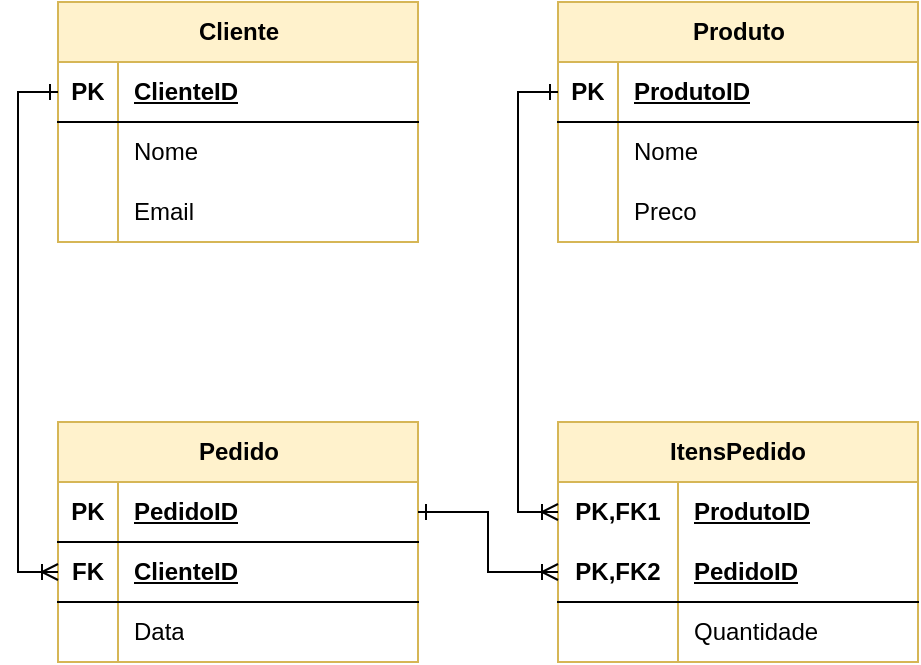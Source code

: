<mxfile>
    <diagram name="Página-1" id="n_l1Ggr2vIh7Ok4EgeMI">
        <mxGraphModel dx="834" dy="491" grid="1" gridSize="10" guides="1" tooltips="1" connect="1" arrows="1" fold="1" page="1" pageScale="1" pageWidth="827" pageHeight="1169" math="0" shadow="0">
            <root>
                <mxCell id="0"/>
                <mxCell id="1" parent="0"/>
                <mxCell id="xR6i2Gdt4_DyGRxgI3J--1" value="&lt;font color=&quot;#000000&quot;&gt;Cliente&lt;/font&gt;" style="shape=table;startSize=30;container=1;collapsible=1;childLayout=tableLayout;fixedRows=1;rowLines=0;fontStyle=1;align=center;resizeLast=1;html=1;fillColor=#fff2cc;strokeColor=#d6b656;" parent="1" vertex="1">
                    <mxGeometry x="120" y="70" width="180" height="120" as="geometry"/>
                </mxCell>
                <mxCell id="xR6i2Gdt4_DyGRxgI3J--2" value="" style="shape=tableRow;horizontal=0;startSize=0;swimlaneHead=0;swimlaneBody=0;fillColor=none;collapsible=0;dropTarget=0;points=[[0,0.5],[1,0.5]];portConstraint=eastwest;top=0;left=0;right=0;bottom=1;" parent="xR6i2Gdt4_DyGRxgI3J--1" vertex="1">
                    <mxGeometry y="30" width="180" height="30" as="geometry"/>
                </mxCell>
                <mxCell id="xR6i2Gdt4_DyGRxgI3J--3" value="PK" style="shape=partialRectangle;connectable=0;fillColor=none;top=0;left=0;bottom=0;right=0;fontStyle=1;overflow=hidden;whiteSpace=wrap;html=1;" parent="xR6i2Gdt4_DyGRxgI3J--2" vertex="1">
                    <mxGeometry width="30" height="30" as="geometry">
                        <mxRectangle width="30" height="30" as="alternateBounds"/>
                    </mxGeometry>
                </mxCell>
                <mxCell id="xR6i2Gdt4_DyGRxgI3J--4" value="ClienteID" style="shape=partialRectangle;connectable=0;fillColor=none;top=0;left=0;bottom=0;right=0;align=left;spacingLeft=6;fontStyle=5;overflow=hidden;whiteSpace=wrap;html=1;" parent="xR6i2Gdt4_DyGRxgI3J--2" vertex="1">
                    <mxGeometry x="30" width="150" height="30" as="geometry">
                        <mxRectangle width="150" height="30" as="alternateBounds"/>
                    </mxGeometry>
                </mxCell>
                <mxCell id="xR6i2Gdt4_DyGRxgI3J--5" value="" style="shape=tableRow;horizontal=0;startSize=0;swimlaneHead=0;swimlaneBody=0;fillColor=none;collapsible=0;dropTarget=0;points=[[0,0.5],[1,0.5]];portConstraint=eastwest;top=0;left=0;right=0;bottom=0;" parent="xR6i2Gdt4_DyGRxgI3J--1" vertex="1">
                    <mxGeometry y="60" width="180" height="30" as="geometry"/>
                </mxCell>
                <mxCell id="xR6i2Gdt4_DyGRxgI3J--6" value="" style="shape=partialRectangle;connectable=0;fillColor=none;top=0;left=0;bottom=0;right=0;editable=1;overflow=hidden;whiteSpace=wrap;html=1;" parent="xR6i2Gdt4_DyGRxgI3J--5" vertex="1">
                    <mxGeometry width="30" height="30" as="geometry">
                        <mxRectangle width="30" height="30" as="alternateBounds"/>
                    </mxGeometry>
                </mxCell>
                <mxCell id="xR6i2Gdt4_DyGRxgI3J--7" value="Nome" style="shape=partialRectangle;connectable=0;fillColor=none;top=0;left=0;bottom=0;right=0;align=left;spacingLeft=6;overflow=hidden;whiteSpace=wrap;html=1;" parent="xR6i2Gdt4_DyGRxgI3J--5" vertex="1">
                    <mxGeometry x="30" width="150" height="30" as="geometry">
                        <mxRectangle width="150" height="30" as="alternateBounds"/>
                    </mxGeometry>
                </mxCell>
                <mxCell id="xR6i2Gdt4_DyGRxgI3J--8" value="" style="shape=tableRow;horizontal=0;startSize=0;swimlaneHead=0;swimlaneBody=0;fillColor=none;collapsible=0;dropTarget=0;points=[[0,0.5],[1,0.5]];portConstraint=eastwest;top=0;left=0;right=0;bottom=0;" parent="xR6i2Gdt4_DyGRxgI3J--1" vertex="1">
                    <mxGeometry y="90" width="180" height="30" as="geometry"/>
                </mxCell>
                <mxCell id="xR6i2Gdt4_DyGRxgI3J--9" value="" style="shape=partialRectangle;connectable=0;fillColor=none;top=0;left=0;bottom=0;right=0;editable=1;overflow=hidden;whiteSpace=wrap;html=1;" parent="xR6i2Gdt4_DyGRxgI3J--8" vertex="1">
                    <mxGeometry width="30" height="30" as="geometry">
                        <mxRectangle width="30" height="30" as="alternateBounds"/>
                    </mxGeometry>
                </mxCell>
                <mxCell id="xR6i2Gdt4_DyGRxgI3J--10" value="Email" style="shape=partialRectangle;connectable=0;fillColor=none;top=0;left=0;bottom=0;right=0;align=left;spacingLeft=6;overflow=hidden;whiteSpace=wrap;html=1;" parent="xR6i2Gdt4_DyGRxgI3J--8" vertex="1">
                    <mxGeometry x="30" width="150" height="30" as="geometry">
                        <mxRectangle width="150" height="30" as="alternateBounds"/>
                    </mxGeometry>
                </mxCell>
                <mxCell id="xR6i2Gdt4_DyGRxgI3J--17" value="&lt;font color=&quot;#000000&quot;&gt;Produto&lt;/font&gt;" style="shape=table;startSize=30;container=1;collapsible=1;childLayout=tableLayout;fixedRows=1;rowLines=0;fontStyle=1;align=center;resizeLast=1;html=1;fillColor=#fff2cc;strokeColor=#d6b656;" parent="1" vertex="1">
                    <mxGeometry x="370" y="70" width="180" height="120" as="geometry"/>
                </mxCell>
                <mxCell id="xR6i2Gdt4_DyGRxgI3J--18" value="" style="shape=tableRow;horizontal=0;startSize=0;swimlaneHead=0;swimlaneBody=0;fillColor=none;collapsible=0;dropTarget=0;points=[[0,0.5],[1,0.5]];portConstraint=eastwest;top=0;left=0;right=0;bottom=1;" parent="xR6i2Gdt4_DyGRxgI3J--17" vertex="1">
                    <mxGeometry y="30" width="180" height="30" as="geometry"/>
                </mxCell>
                <mxCell id="xR6i2Gdt4_DyGRxgI3J--19" value="PK" style="shape=partialRectangle;connectable=0;fillColor=none;top=0;left=0;bottom=0;right=0;fontStyle=1;overflow=hidden;whiteSpace=wrap;html=1;" parent="xR6i2Gdt4_DyGRxgI3J--18" vertex="1">
                    <mxGeometry width="30" height="30" as="geometry">
                        <mxRectangle width="30" height="30" as="alternateBounds"/>
                    </mxGeometry>
                </mxCell>
                <mxCell id="xR6i2Gdt4_DyGRxgI3J--20" value="ProdutoID" style="shape=partialRectangle;connectable=0;fillColor=none;top=0;left=0;bottom=0;right=0;align=left;spacingLeft=6;fontStyle=5;overflow=hidden;whiteSpace=wrap;html=1;" parent="xR6i2Gdt4_DyGRxgI3J--18" vertex="1">
                    <mxGeometry x="30" width="150" height="30" as="geometry">
                        <mxRectangle width="150" height="30" as="alternateBounds"/>
                    </mxGeometry>
                </mxCell>
                <mxCell id="xR6i2Gdt4_DyGRxgI3J--21" value="" style="shape=tableRow;horizontal=0;startSize=0;swimlaneHead=0;swimlaneBody=0;fillColor=none;collapsible=0;dropTarget=0;points=[[0,0.5],[1,0.5]];portConstraint=eastwest;top=0;left=0;right=0;bottom=0;" parent="xR6i2Gdt4_DyGRxgI3J--17" vertex="1">
                    <mxGeometry y="60" width="180" height="30" as="geometry"/>
                </mxCell>
                <mxCell id="xR6i2Gdt4_DyGRxgI3J--22" value="" style="shape=partialRectangle;connectable=0;fillColor=none;top=0;left=0;bottom=0;right=0;editable=1;overflow=hidden;whiteSpace=wrap;html=1;" parent="xR6i2Gdt4_DyGRxgI3J--21" vertex="1">
                    <mxGeometry width="30" height="30" as="geometry">
                        <mxRectangle width="30" height="30" as="alternateBounds"/>
                    </mxGeometry>
                </mxCell>
                <mxCell id="xR6i2Gdt4_DyGRxgI3J--23" value="Nome" style="shape=partialRectangle;connectable=0;fillColor=none;top=0;left=0;bottom=0;right=0;align=left;spacingLeft=6;overflow=hidden;whiteSpace=wrap;html=1;" parent="xR6i2Gdt4_DyGRxgI3J--21" vertex="1">
                    <mxGeometry x="30" width="150" height="30" as="geometry">
                        <mxRectangle width="150" height="30" as="alternateBounds"/>
                    </mxGeometry>
                </mxCell>
                <mxCell id="xR6i2Gdt4_DyGRxgI3J--24" value="" style="shape=tableRow;horizontal=0;startSize=0;swimlaneHead=0;swimlaneBody=0;fillColor=none;collapsible=0;dropTarget=0;points=[[0,0.5],[1,0.5]];portConstraint=eastwest;top=0;left=0;right=0;bottom=0;" parent="xR6i2Gdt4_DyGRxgI3J--17" vertex="1">
                    <mxGeometry y="90" width="180" height="30" as="geometry"/>
                </mxCell>
                <mxCell id="xR6i2Gdt4_DyGRxgI3J--25" value="" style="shape=partialRectangle;connectable=0;fillColor=none;top=0;left=0;bottom=0;right=0;editable=1;overflow=hidden;whiteSpace=wrap;html=1;" parent="xR6i2Gdt4_DyGRxgI3J--24" vertex="1">
                    <mxGeometry width="30" height="30" as="geometry">
                        <mxRectangle width="30" height="30" as="alternateBounds"/>
                    </mxGeometry>
                </mxCell>
                <mxCell id="xR6i2Gdt4_DyGRxgI3J--26" value="Preco" style="shape=partialRectangle;connectable=0;fillColor=none;top=0;left=0;bottom=0;right=0;align=left;spacingLeft=6;overflow=hidden;whiteSpace=wrap;html=1;" parent="xR6i2Gdt4_DyGRxgI3J--24" vertex="1">
                    <mxGeometry x="30" width="150" height="30" as="geometry">
                        <mxRectangle width="150" height="30" as="alternateBounds"/>
                    </mxGeometry>
                </mxCell>
                <mxCell id="xR6i2Gdt4_DyGRxgI3J--43" value="&lt;font color=&quot;#000000&quot;&gt;Pedido&lt;/font&gt;" style="shape=table;startSize=30;container=1;collapsible=1;childLayout=tableLayout;fixedRows=1;rowLines=0;fontStyle=1;align=center;resizeLast=1;html=1;fillColor=#fff2cc;strokeColor=#d6b656;" parent="1" vertex="1">
                    <mxGeometry x="120" y="280" width="180" height="120" as="geometry"/>
                </mxCell>
                <mxCell id="xR6i2Gdt4_DyGRxgI3J--44" value="" style="shape=tableRow;horizontal=0;startSize=0;swimlaneHead=0;swimlaneBody=0;fillColor=none;collapsible=0;dropTarget=0;points=[[0,0.5],[1,0.5]];portConstraint=eastwest;top=0;left=0;right=0;bottom=1;" parent="xR6i2Gdt4_DyGRxgI3J--43" vertex="1">
                    <mxGeometry y="30" width="180" height="30" as="geometry"/>
                </mxCell>
                <mxCell id="xR6i2Gdt4_DyGRxgI3J--45" value="PK" style="shape=partialRectangle;connectable=0;fillColor=none;top=0;left=0;bottom=0;right=0;fontStyle=1;overflow=hidden;whiteSpace=wrap;html=1;" parent="xR6i2Gdt4_DyGRxgI3J--44" vertex="1">
                    <mxGeometry width="30" height="30" as="geometry">
                        <mxRectangle width="30" height="30" as="alternateBounds"/>
                    </mxGeometry>
                </mxCell>
                <mxCell id="xR6i2Gdt4_DyGRxgI3J--46" value="PedidoID" style="shape=partialRectangle;connectable=0;fillColor=none;top=0;left=0;bottom=0;right=0;align=left;spacingLeft=6;fontStyle=5;overflow=hidden;whiteSpace=wrap;html=1;" parent="xR6i2Gdt4_DyGRxgI3J--44" vertex="1">
                    <mxGeometry x="30" width="150" height="30" as="geometry">
                        <mxRectangle width="150" height="30" as="alternateBounds"/>
                    </mxGeometry>
                </mxCell>
                <mxCell id="xR6i2Gdt4_DyGRxgI3J--56" value="" style="shape=tableRow;horizontal=0;startSize=0;swimlaneHead=0;swimlaneBody=0;fillColor=none;collapsible=0;dropTarget=0;points=[[0,0.5],[1,0.5]];portConstraint=eastwest;top=0;left=0;right=0;bottom=1;" parent="xR6i2Gdt4_DyGRxgI3J--43" vertex="1">
                    <mxGeometry y="60" width="180" height="30" as="geometry"/>
                </mxCell>
                <mxCell id="xR6i2Gdt4_DyGRxgI3J--57" value="FK" style="shape=partialRectangle;connectable=0;fillColor=none;top=0;left=0;bottom=0;right=0;fontStyle=1;overflow=hidden;whiteSpace=wrap;html=1;" parent="xR6i2Gdt4_DyGRxgI3J--56" vertex="1">
                    <mxGeometry width="30" height="30" as="geometry">
                        <mxRectangle width="30" height="30" as="alternateBounds"/>
                    </mxGeometry>
                </mxCell>
                <mxCell id="xR6i2Gdt4_DyGRxgI3J--58" value="ClienteID" style="shape=partialRectangle;connectable=0;fillColor=none;top=0;left=0;bottom=0;right=0;align=left;spacingLeft=6;fontStyle=5;overflow=hidden;whiteSpace=wrap;html=1;" parent="xR6i2Gdt4_DyGRxgI3J--56" vertex="1">
                    <mxGeometry x="30" width="150" height="30" as="geometry">
                        <mxRectangle width="150" height="30" as="alternateBounds"/>
                    </mxGeometry>
                </mxCell>
                <mxCell id="xR6i2Gdt4_DyGRxgI3J--47" value="" style="shape=tableRow;horizontal=0;startSize=0;swimlaneHead=0;swimlaneBody=0;fillColor=none;collapsible=0;dropTarget=0;points=[[0,0.5],[1,0.5]];portConstraint=eastwest;top=0;left=0;right=0;bottom=0;" parent="xR6i2Gdt4_DyGRxgI3J--43" vertex="1">
                    <mxGeometry y="90" width="180" height="30" as="geometry"/>
                </mxCell>
                <mxCell id="xR6i2Gdt4_DyGRxgI3J--48" value="" style="shape=partialRectangle;connectable=0;fillColor=none;top=0;left=0;bottom=0;right=0;editable=1;overflow=hidden;whiteSpace=wrap;html=1;" parent="xR6i2Gdt4_DyGRxgI3J--47" vertex="1">
                    <mxGeometry width="30" height="30" as="geometry">
                        <mxRectangle width="30" height="30" as="alternateBounds"/>
                    </mxGeometry>
                </mxCell>
                <mxCell id="xR6i2Gdt4_DyGRxgI3J--49" value="Data" style="shape=partialRectangle;connectable=0;fillColor=none;top=0;left=0;bottom=0;right=0;align=left;spacingLeft=6;overflow=hidden;whiteSpace=wrap;html=1;" parent="xR6i2Gdt4_DyGRxgI3J--47" vertex="1">
                    <mxGeometry x="30" width="150" height="30" as="geometry">
                        <mxRectangle width="150" height="30" as="alternateBounds"/>
                    </mxGeometry>
                </mxCell>
                <mxCell id="xR6i2Gdt4_DyGRxgI3J--59" value="&lt;font color=&quot;#000000&quot;&gt;ItensPedido&lt;/font&gt;" style="shape=table;startSize=30;container=1;collapsible=1;childLayout=tableLayout;fixedRows=1;rowLines=0;fontStyle=1;align=center;resizeLast=1;html=1;whiteSpace=wrap;fillColor=#fff2cc;strokeColor=#d6b656;fontColor=#F0F0F0;" parent="1" vertex="1">
                    <mxGeometry x="370" y="280" width="180" height="120" as="geometry"/>
                </mxCell>
                <mxCell id="xR6i2Gdt4_DyGRxgI3J--60" value="" style="shape=tableRow;horizontal=0;startSize=0;swimlaneHead=0;swimlaneBody=0;fillColor=none;collapsible=0;dropTarget=0;points=[[0,0.5],[1,0.5]];portConstraint=eastwest;top=0;left=0;right=0;bottom=0;html=1;" parent="xR6i2Gdt4_DyGRxgI3J--59" vertex="1">
                    <mxGeometry y="30" width="180" height="30" as="geometry"/>
                </mxCell>
                <mxCell id="xR6i2Gdt4_DyGRxgI3J--61" value="PK,FK1" style="shape=partialRectangle;connectable=0;fillColor=none;top=0;left=0;bottom=0;right=0;fontStyle=1;overflow=hidden;html=1;whiteSpace=wrap;" parent="xR6i2Gdt4_DyGRxgI3J--60" vertex="1">
                    <mxGeometry width="60" height="30" as="geometry">
                        <mxRectangle width="60" height="30" as="alternateBounds"/>
                    </mxGeometry>
                </mxCell>
                <mxCell id="xR6i2Gdt4_DyGRxgI3J--62" value="ProdutoID" style="shape=partialRectangle;connectable=0;fillColor=none;top=0;left=0;bottom=0;right=0;align=left;spacingLeft=6;fontStyle=5;overflow=hidden;html=1;whiteSpace=wrap;" parent="xR6i2Gdt4_DyGRxgI3J--60" vertex="1">
                    <mxGeometry x="60" width="120" height="30" as="geometry">
                        <mxRectangle width="120" height="30" as="alternateBounds"/>
                    </mxGeometry>
                </mxCell>
                <mxCell id="xR6i2Gdt4_DyGRxgI3J--63" value="" style="shape=tableRow;horizontal=0;startSize=0;swimlaneHead=0;swimlaneBody=0;fillColor=none;collapsible=0;dropTarget=0;points=[[0,0.5],[1,0.5]];portConstraint=eastwest;top=0;left=0;right=0;bottom=1;html=1;" parent="xR6i2Gdt4_DyGRxgI3J--59" vertex="1">
                    <mxGeometry y="60" width="180" height="30" as="geometry"/>
                </mxCell>
                <mxCell id="xR6i2Gdt4_DyGRxgI3J--64" value="PK,FK2" style="shape=partialRectangle;connectable=0;fillColor=none;top=0;left=0;bottom=0;right=0;fontStyle=1;overflow=hidden;html=1;whiteSpace=wrap;" parent="xR6i2Gdt4_DyGRxgI3J--63" vertex="1">
                    <mxGeometry width="60" height="30" as="geometry">
                        <mxRectangle width="60" height="30" as="alternateBounds"/>
                    </mxGeometry>
                </mxCell>
                <mxCell id="xR6i2Gdt4_DyGRxgI3J--65" value="PedidoID" style="shape=partialRectangle;connectable=0;fillColor=none;top=0;left=0;bottom=0;right=0;align=left;spacingLeft=6;fontStyle=5;overflow=hidden;html=1;whiteSpace=wrap;" parent="xR6i2Gdt4_DyGRxgI3J--63" vertex="1">
                    <mxGeometry x="60" width="120" height="30" as="geometry">
                        <mxRectangle width="120" height="30" as="alternateBounds"/>
                    </mxGeometry>
                </mxCell>
                <mxCell id="xR6i2Gdt4_DyGRxgI3J--66" value="" style="shape=tableRow;horizontal=0;startSize=0;swimlaneHead=0;swimlaneBody=0;fillColor=none;collapsible=0;dropTarget=0;points=[[0,0.5],[1,0.5]];portConstraint=eastwest;top=0;left=0;right=0;bottom=0;html=1;" parent="xR6i2Gdt4_DyGRxgI3J--59" vertex="1">
                    <mxGeometry y="90" width="180" height="30" as="geometry"/>
                </mxCell>
                <mxCell id="xR6i2Gdt4_DyGRxgI3J--67" value="" style="shape=partialRectangle;connectable=0;fillColor=none;top=0;left=0;bottom=0;right=0;editable=1;overflow=hidden;html=1;whiteSpace=wrap;" parent="xR6i2Gdt4_DyGRxgI3J--66" vertex="1">
                    <mxGeometry width="60" height="30" as="geometry">
                        <mxRectangle width="60" height="30" as="alternateBounds"/>
                    </mxGeometry>
                </mxCell>
                <mxCell id="xR6i2Gdt4_DyGRxgI3J--68" value="Quantidade" style="shape=partialRectangle;connectable=0;fillColor=none;top=0;left=0;bottom=0;right=0;align=left;spacingLeft=6;overflow=hidden;html=1;whiteSpace=wrap;" parent="xR6i2Gdt4_DyGRxgI3J--66" vertex="1">
                    <mxGeometry x="60" width="120" height="30" as="geometry">
                        <mxRectangle width="120" height="30" as="alternateBounds"/>
                    </mxGeometry>
                </mxCell>
                <mxCell id="xR6i2Gdt4_DyGRxgI3J--76" style="edgeStyle=orthogonalEdgeStyle;rounded=0;orthogonalLoop=1;jettySize=auto;html=1;entryX=0;entryY=0.5;entryDx=0;entryDy=0;endArrow=ERone;endFill=0;startArrow=ERoneToMany;startFill=0;" parent="1" source="xR6i2Gdt4_DyGRxgI3J--56" target="xR6i2Gdt4_DyGRxgI3J--2" edge="1">
                    <mxGeometry relative="1" as="geometry"/>
                </mxCell>
                <mxCell id="xR6i2Gdt4_DyGRxgI3J--77" style="edgeStyle=orthogonalEdgeStyle;rounded=0;orthogonalLoop=1;jettySize=auto;html=1;entryX=1;entryY=0.5;entryDx=0;entryDy=0;endArrow=ERone;endFill=0;startArrow=ERoneToMany;startFill=0;" parent="1" source="xR6i2Gdt4_DyGRxgI3J--63" target="xR6i2Gdt4_DyGRxgI3J--44" edge="1">
                    <mxGeometry relative="1" as="geometry"/>
                </mxCell>
                <mxCell id="xR6i2Gdt4_DyGRxgI3J--78" style="edgeStyle=orthogonalEdgeStyle;rounded=0;orthogonalLoop=1;jettySize=auto;html=1;entryX=0;entryY=0.5;entryDx=0;entryDy=0;endArrow=ERone;endFill=0;startArrow=ERoneToMany;startFill=0;" parent="1" source="xR6i2Gdt4_DyGRxgI3J--60" target="xR6i2Gdt4_DyGRxgI3J--18" edge="1">
                    <mxGeometry relative="1" as="geometry"/>
                </mxCell>
            </root>
        </mxGraphModel>
    </diagram>
</mxfile>